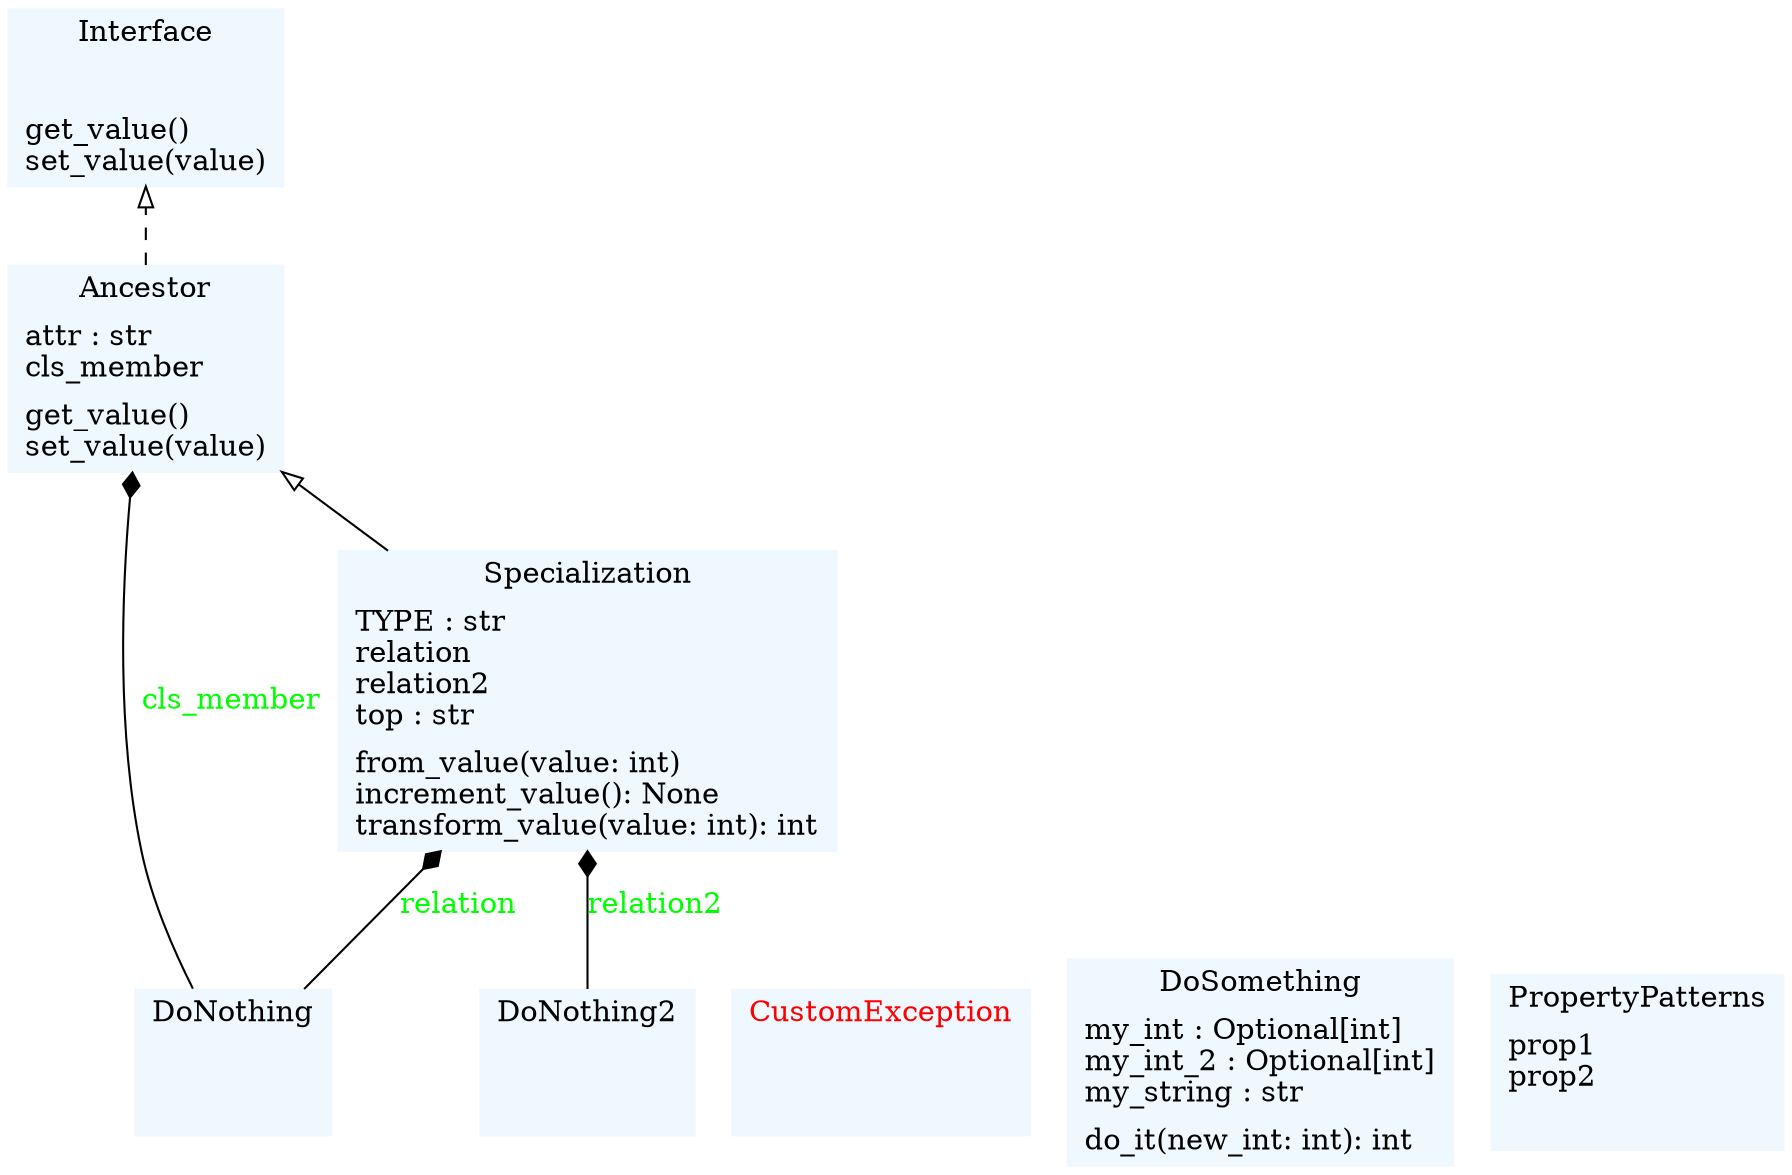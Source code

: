 digraph "classes_colorized" {
rankdir=BT
charset="utf-8"
"data.clientmodule_test.Ancestor" [color="aliceblue", fontcolor="black", label="{Ancestor|attr : str\lcls_member\l|get_value()\lset_value(value)\l}", shape="record", style="filled"];
"data.suppliermodule_test.CustomException" [color="aliceblue", fontcolor="red", label="{CustomException|\l|}", shape="record", style="filled"];
"data.suppliermodule_test.DoNothing" [color="aliceblue", fontcolor="black", label="{DoNothing|\l|}", shape="record", style="filled"];
"data.suppliermodule_test.DoNothing2" [color="aliceblue", fontcolor="black", label="{DoNothing2|\l|}", shape="record", style="filled"];
"data.suppliermodule_test.DoSomething" [color="aliceblue", fontcolor="black", label="{DoSomething|my_int : Optional[int]\lmy_int_2 : Optional[int]\lmy_string : str\l|do_it(new_int: int): int\l}", shape="record", style="filled"];
"data.suppliermodule_test.Interface" [color="aliceblue", fontcolor="black", label="{Interface|\l|get_value()\lset_value(value)\l}", shape="record", style="filled"];
"data.property_pattern.PropertyPatterns" [color="aliceblue", fontcolor="black", label="{PropertyPatterns|prop1\lprop2\l|}", shape="record", style="filled"];
"data.clientmodule_test.Specialization" [color="aliceblue", fontcolor="black", label="{Specialization|TYPE : str\lrelation\lrelation2\ltop : str\l|from_value(value: int)\lincrement_value(): None\ltransform_value(value: int): int\l}", shape="record", style="filled"];
"data.clientmodule_test.Specialization" -> "data.clientmodule_test.Ancestor" [arrowhead="empty", arrowtail="none"];
"data.clientmodule_test.Ancestor" -> "data.suppliermodule_test.Interface" [arrowhead="empty", arrowtail="node", style="dashed"];
"data.suppliermodule_test.DoNothing" -> "data.clientmodule_test.Ancestor" [arrowhead="diamond", arrowtail="none", fontcolor="green", label="cls_member", style="solid"];
"data.suppliermodule_test.DoNothing" -> "data.clientmodule_test.Specialization" [arrowhead="diamond", arrowtail="none", fontcolor="green", label="relation", style="solid"];
"data.suppliermodule_test.DoNothing2" -> "data.clientmodule_test.Specialization" [arrowhead="diamond", arrowtail="none", fontcolor="green", label="relation2", style="solid"];
}
